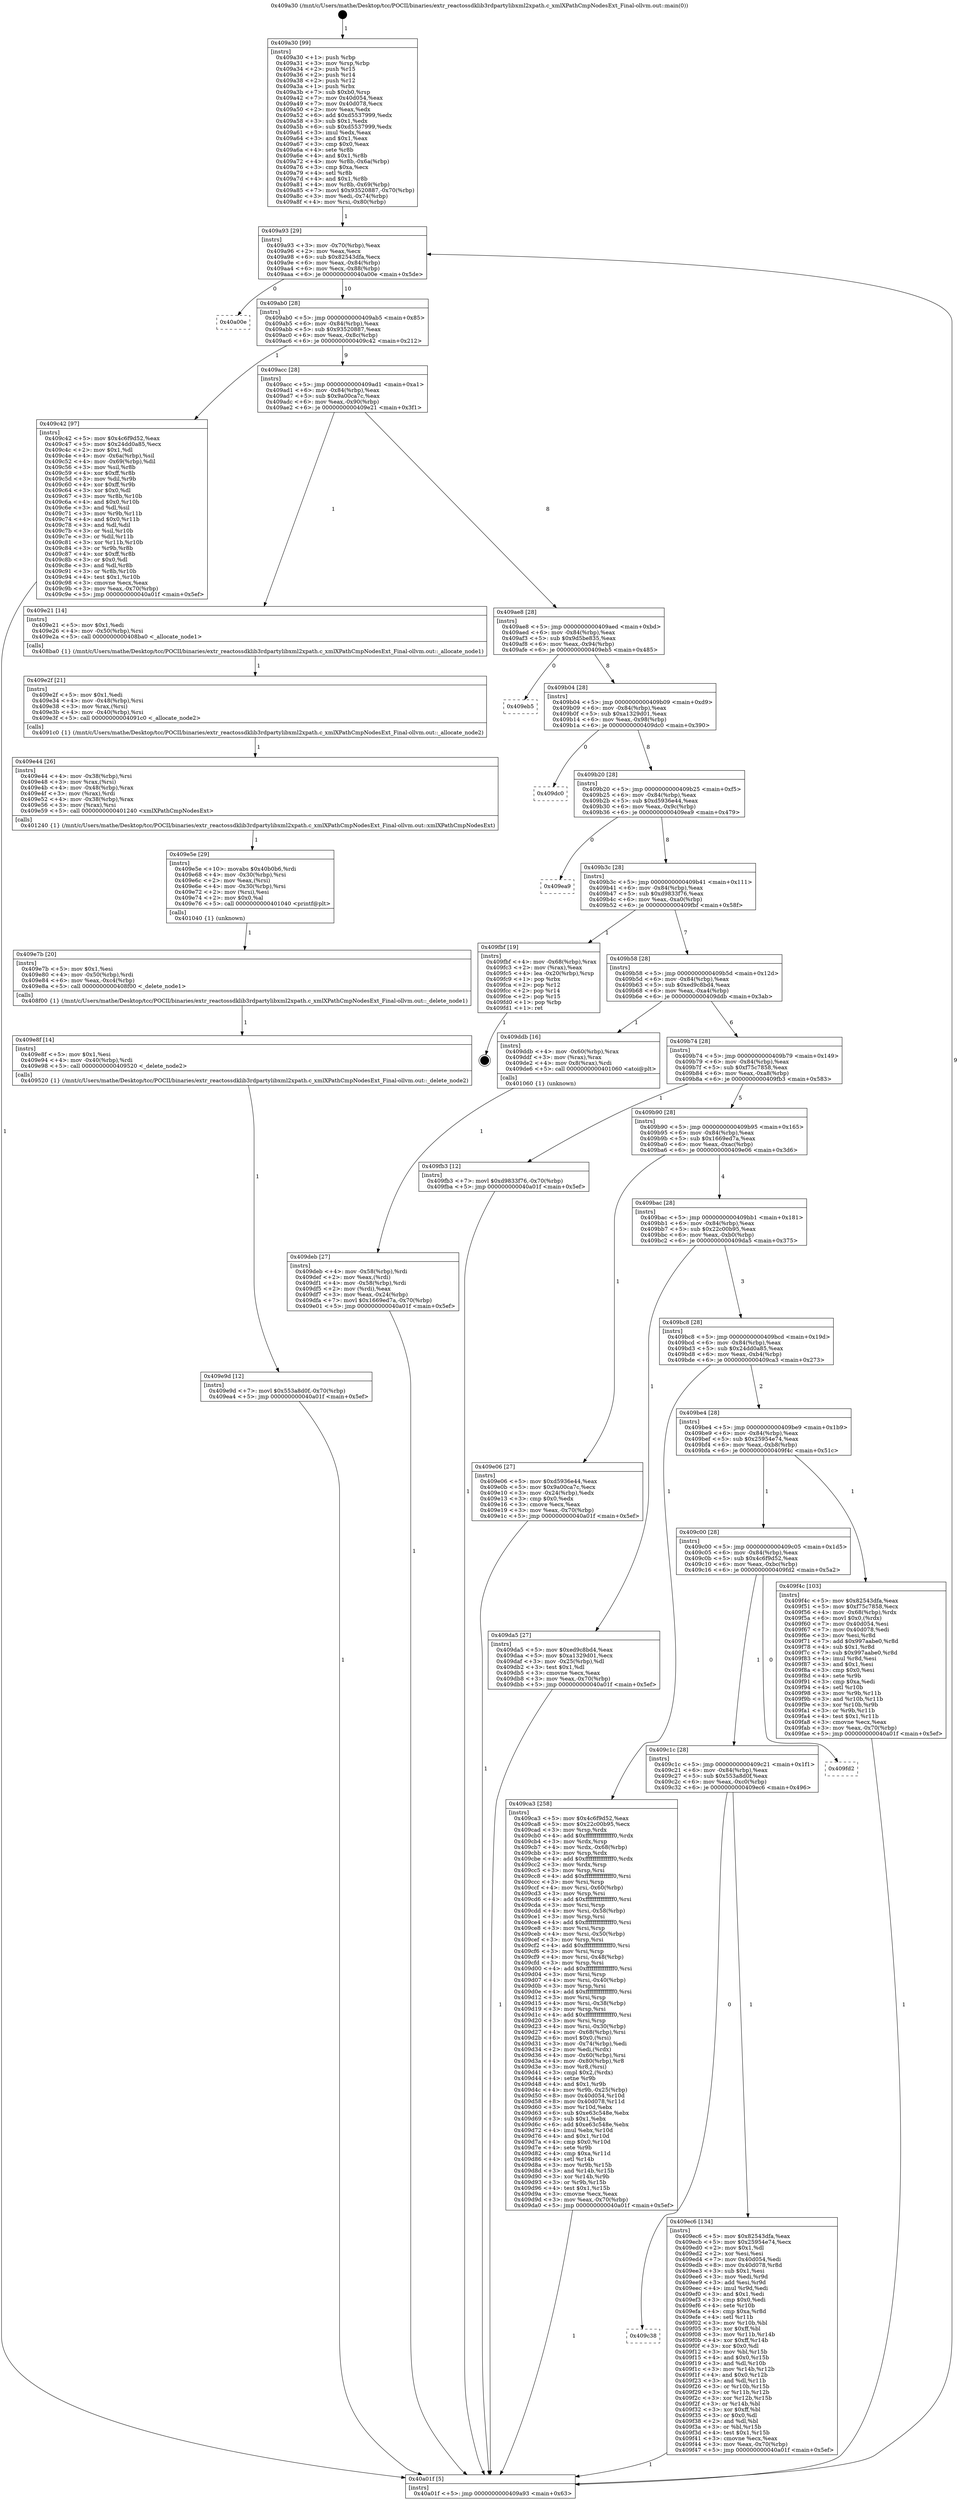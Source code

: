 digraph "0x409a30" {
  label = "0x409a30 (/mnt/c/Users/mathe/Desktop/tcc/POCII/binaries/extr_reactossdklib3rdpartylibxml2xpath.c_xmlXPathCmpNodesExt_Final-ollvm.out::main(0))"
  labelloc = "t"
  node[shape=record]

  Entry [label="",width=0.3,height=0.3,shape=circle,fillcolor=black,style=filled]
  "0x409a93" [label="{
     0x409a93 [29]\l
     | [instrs]\l
     &nbsp;&nbsp;0x409a93 \<+3\>: mov -0x70(%rbp),%eax\l
     &nbsp;&nbsp;0x409a96 \<+2\>: mov %eax,%ecx\l
     &nbsp;&nbsp;0x409a98 \<+6\>: sub $0x82543dfa,%ecx\l
     &nbsp;&nbsp;0x409a9e \<+6\>: mov %eax,-0x84(%rbp)\l
     &nbsp;&nbsp;0x409aa4 \<+6\>: mov %ecx,-0x88(%rbp)\l
     &nbsp;&nbsp;0x409aaa \<+6\>: je 000000000040a00e \<main+0x5de\>\l
  }"]
  "0x40a00e" [label="{
     0x40a00e\l
  }", style=dashed]
  "0x409ab0" [label="{
     0x409ab0 [28]\l
     | [instrs]\l
     &nbsp;&nbsp;0x409ab0 \<+5\>: jmp 0000000000409ab5 \<main+0x85\>\l
     &nbsp;&nbsp;0x409ab5 \<+6\>: mov -0x84(%rbp),%eax\l
     &nbsp;&nbsp;0x409abb \<+5\>: sub $0x93520887,%eax\l
     &nbsp;&nbsp;0x409ac0 \<+6\>: mov %eax,-0x8c(%rbp)\l
     &nbsp;&nbsp;0x409ac6 \<+6\>: je 0000000000409c42 \<main+0x212\>\l
  }"]
  Exit [label="",width=0.3,height=0.3,shape=circle,fillcolor=black,style=filled,peripheries=2]
  "0x409c42" [label="{
     0x409c42 [97]\l
     | [instrs]\l
     &nbsp;&nbsp;0x409c42 \<+5\>: mov $0x4c6f9d52,%eax\l
     &nbsp;&nbsp;0x409c47 \<+5\>: mov $0x24dd0a85,%ecx\l
     &nbsp;&nbsp;0x409c4c \<+2\>: mov $0x1,%dl\l
     &nbsp;&nbsp;0x409c4e \<+4\>: mov -0x6a(%rbp),%sil\l
     &nbsp;&nbsp;0x409c52 \<+4\>: mov -0x69(%rbp),%dil\l
     &nbsp;&nbsp;0x409c56 \<+3\>: mov %sil,%r8b\l
     &nbsp;&nbsp;0x409c59 \<+4\>: xor $0xff,%r8b\l
     &nbsp;&nbsp;0x409c5d \<+3\>: mov %dil,%r9b\l
     &nbsp;&nbsp;0x409c60 \<+4\>: xor $0xff,%r9b\l
     &nbsp;&nbsp;0x409c64 \<+3\>: xor $0x0,%dl\l
     &nbsp;&nbsp;0x409c67 \<+3\>: mov %r8b,%r10b\l
     &nbsp;&nbsp;0x409c6a \<+4\>: and $0x0,%r10b\l
     &nbsp;&nbsp;0x409c6e \<+3\>: and %dl,%sil\l
     &nbsp;&nbsp;0x409c71 \<+3\>: mov %r9b,%r11b\l
     &nbsp;&nbsp;0x409c74 \<+4\>: and $0x0,%r11b\l
     &nbsp;&nbsp;0x409c78 \<+3\>: and %dl,%dil\l
     &nbsp;&nbsp;0x409c7b \<+3\>: or %sil,%r10b\l
     &nbsp;&nbsp;0x409c7e \<+3\>: or %dil,%r11b\l
     &nbsp;&nbsp;0x409c81 \<+3\>: xor %r11b,%r10b\l
     &nbsp;&nbsp;0x409c84 \<+3\>: or %r9b,%r8b\l
     &nbsp;&nbsp;0x409c87 \<+4\>: xor $0xff,%r8b\l
     &nbsp;&nbsp;0x409c8b \<+3\>: or $0x0,%dl\l
     &nbsp;&nbsp;0x409c8e \<+3\>: and %dl,%r8b\l
     &nbsp;&nbsp;0x409c91 \<+3\>: or %r8b,%r10b\l
     &nbsp;&nbsp;0x409c94 \<+4\>: test $0x1,%r10b\l
     &nbsp;&nbsp;0x409c98 \<+3\>: cmovne %ecx,%eax\l
     &nbsp;&nbsp;0x409c9b \<+3\>: mov %eax,-0x70(%rbp)\l
     &nbsp;&nbsp;0x409c9e \<+5\>: jmp 000000000040a01f \<main+0x5ef\>\l
  }"]
  "0x409acc" [label="{
     0x409acc [28]\l
     | [instrs]\l
     &nbsp;&nbsp;0x409acc \<+5\>: jmp 0000000000409ad1 \<main+0xa1\>\l
     &nbsp;&nbsp;0x409ad1 \<+6\>: mov -0x84(%rbp),%eax\l
     &nbsp;&nbsp;0x409ad7 \<+5\>: sub $0x9a00ca7c,%eax\l
     &nbsp;&nbsp;0x409adc \<+6\>: mov %eax,-0x90(%rbp)\l
     &nbsp;&nbsp;0x409ae2 \<+6\>: je 0000000000409e21 \<main+0x3f1\>\l
  }"]
  "0x40a01f" [label="{
     0x40a01f [5]\l
     | [instrs]\l
     &nbsp;&nbsp;0x40a01f \<+5\>: jmp 0000000000409a93 \<main+0x63\>\l
  }"]
  "0x409a30" [label="{
     0x409a30 [99]\l
     | [instrs]\l
     &nbsp;&nbsp;0x409a30 \<+1\>: push %rbp\l
     &nbsp;&nbsp;0x409a31 \<+3\>: mov %rsp,%rbp\l
     &nbsp;&nbsp;0x409a34 \<+2\>: push %r15\l
     &nbsp;&nbsp;0x409a36 \<+2\>: push %r14\l
     &nbsp;&nbsp;0x409a38 \<+2\>: push %r12\l
     &nbsp;&nbsp;0x409a3a \<+1\>: push %rbx\l
     &nbsp;&nbsp;0x409a3b \<+7\>: sub $0xb0,%rsp\l
     &nbsp;&nbsp;0x409a42 \<+7\>: mov 0x40d054,%eax\l
     &nbsp;&nbsp;0x409a49 \<+7\>: mov 0x40d078,%ecx\l
     &nbsp;&nbsp;0x409a50 \<+2\>: mov %eax,%edx\l
     &nbsp;&nbsp;0x409a52 \<+6\>: add $0xd5537999,%edx\l
     &nbsp;&nbsp;0x409a58 \<+3\>: sub $0x1,%edx\l
     &nbsp;&nbsp;0x409a5b \<+6\>: sub $0xd5537999,%edx\l
     &nbsp;&nbsp;0x409a61 \<+3\>: imul %edx,%eax\l
     &nbsp;&nbsp;0x409a64 \<+3\>: and $0x1,%eax\l
     &nbsp;&nbsp;0x409a67 \<+3\>: cmp $0x0,%eax\l
     &nbsp;&nbsp;0x409a6a \<+4\>: sete %r8b\l
     &nbsp;&nbsp;0x409a6e \<+4\>: and $0x1,%r8b\l
     &nbsp;&nbsp;0x409a72 \<+4\>: mov %r8b,-0x6a(%rbp)\l
     &nbsp;&nbsp;0x409a76 \<+3\>: cmp $0xa,%ecx\l
     &nbsp;&nbsp;0x409a79 \<+4\>: setl %r8b\l
     &nbsp;&nbsp;0x409a7d \<+4\>: and $0x1,%r8b\l
     &nbsp;&nbsp;0x409a81 \<+4\>: mov %r8b,-0x69(%rbp)\l
     &nbsp;&nbsp;0x409a85 \<+7\>: movl $0x93520887,-0x70(%rbp)\l
     &nbsp;&nbsp;0x409a8c \<+3\>: mov %edi,-0x74(%rbp)\l
     &nbsp;&nbsp;0x409a8f \<+4\>: mov %rsi,-0x80(%rbp)\l
  }"]
  "0x409c38" [label="{
     0x409c38\l
  }", style=dashed]
  "0x409e21" [label="{
     0x409e21 [14]\l
     | [instrs]\l
     &nbsp;&nbsp;0x409e21 \<+5\>: mov $0x1,%edi\l
     &nbsp;&nbsp;0x409e26 \<+4\>: mov -0x50(%rbp),%rsi\l
     &nbsp;&nbsp;0x409e2a \<+5\>: call 0000000000408ba0 \<_allocate_node1\>\l
     | [calls]\l
     &nbsp;&nbsp;0x408ba0 \{1\} (/mnt/c/Users/mathe/Desktop/tcc/POCII/binaries/extr_reactossdklib3rdpartylibxml2xpath.c_xmlXPathCmpNodesExt_Final-ollvm.out::_allocate_node1)\l
  }"]
  "0x409ae8" [label="{
     0x409ae8 [28]\l
     | [instrs]\l
     &nbsp;&nbsp;0x409ae8 \<+5\>: jmp 0000000000409aed \<main+0xbd\>\l
     &nbsp;&nbsp;0x409aed \<+6\>: mov -0x84(%rbp),%eax\l
     &nbsp;&nbsp;0x409af3 \<+5\>: sub $0x9d5be835,%eax\l
     &nbsp;&nbsp;0x409af8 \<+6\>: mov %eax,-0x94(%rbp)\l
     &nbsp;&nbsp;0x409afe \<+6\>: je 0000000000409eb5 \<main+0x485\>\l
  }"]
  "0x409ec6" [label="{
     0x409ec6 [134]\l
     | [instrs]\l
     &nbsp;&nbsp;0x409ec6 \<+5\>: mov $0x82543dfa,%eax\l
     &nbsp;&nbsp;0x409ecb \<+5\>: mov $0x25954e74,%ecx\l
     &nbsp;&nbsp;0x409ed0 \<+2\>: mov $0x1,%dl\l
     &nbsp;&nbsp;0x409ed2 \<+2\>: xor %esi,%esi\l
     &nbsp;&nbsp;0x409ed4 \<+7\>: mov 0x40d054,%edi\l
     &nbsp;&nbsp;0x409edb \<+8\>: mov 0x40d078,%r8d\l
     &nbsp;&nbsp;0x409ee3 \<+3\>: sub $0x1,%esi\l
     &nbsp;&nbsp;0x409ee6 \<+3\>: mov %edi,%r9d\l
     &nbsp;&nbsp;0x409ee9 \<+3\>: add %esi,%r9d\l
     &nbsp;&nbsp;0x409eec \<+4\>: imul %r9d,%edi\l
     &nbsp;&nbsp;0x409ef0 \<+3\>: and $0x1,%edi\l
     &nbsp;&nbsp;0x409ef3 \<+3\>: cmp $0x0,%edi\l
     &nbsp;&nbsp;0x409ef6 \<+4\>: sete %r10b\l
     &nbsp;&nbsp;0x409efa \<+4\>: cmp $0xa,%r8d\l
     &nbsp;&nbsp;0x409efe \<+4\>: setl %r11b\l
     &nbsp;&nbsp;0x409f02 \<+3\>: mov %r10b,%bl\l
     &nbsp;&nbsp;0x409f05 \<+3\>: xor $0xff,%bl\l
     &nbsp;&nbsp;0x409f08 \<+3\>: mov %r11b,%r14b\l
     &nbsp;&nbsp;0x409f0b \<+4\>: xor $0xff,%r14b\l
     &nbsp;&nbsp;0x409f0f \<+3\>: xor $0x0,%dl\l
     &nbsp;&nbsp;0x409f12 \<+3\>: mov %bl,%r15b\l
     &nbsp;&nbsp;0x409f15 \<+4\>: and $0x0,%r15b\l
     &nbsp;&nbsp;0x409f19 \<+3\>: and %dl,%r10b\l
     &nbsp;&nbsp;0x409f1c \<+3\>: mov %r14b,%r12b\l
     &nbsp;&nbsp;0x409f1f \<+4\>: and $0x0,%r12b\l
     &nbsp;&nbsp;0x409f23 \<+3\>: and %dl,%r11b\l
     &nbsp;&nbsp;0x409f26 \<+3\>: or %r10b,%r15b\l
     &nbsp;&nbsp;0x409f29 \<+3\>: or %r11b,%r12b\l
     &nbsp;&nbsp;0x409f2c \<+3\>: xor %r12b,%r15b\l
     &nbsp;&nbsp;0x409f2f \<+3\>: or %r14b,%bl\l
     &nbsp;&nbsp;0x409f32 \<+3\>: xor $0xff,%bl\l
     &nbsp;&nbsp;0x409f35 \<+3\>: or $0x0,%dl\l
     &nbsp;&nbsp;0x409f38 \<+2\>: and %dl,%bl\l
     &nbsp;&nbsp;0x409f3a \<+3\>: or %bl,%r15b\l
     &nbsp;&nbsp;0x409f3d \<+4\>: test $0x1,%r15b\l
     &nbsp;&nbsp;0x409f41 \<+3\>: cmovne %ecx,%eax\l
     &nbsp;&nbsp;0x409f44 \<+3\>: mov %eax,-0x70(%rbp)\l
     &nbsp;&nbsp;0x409f47 \<+5\>: jmp 000000000040a01f \<main+0x5ef\>\l
  }"]
  "0x409eb5" [label="{
     0x409eb5\l
  }", style=dashed]
  "0x409b04" [label="{
     0x409b04 [28]\l
     | [instrs]\l
     &nbsp;&nbsp;0x409b04 \<+5\>: jmp 0000000000409b09 \<main+0xd9\>\l
     &nbsp;&nbsp;0x409b09 \<+6\>: mov -0x84(%rbp),%eax\l
     &nbsp;&nbsp;0x409b0f \<+5\>: sub $0xa1329d01,%eax\l
     &nbsp;&nbsp;0x409b14 \<+6\>: mov %eax,-0x98(%rbp)\l
     &nbsp;&nbsp;0x409b1a \<+6\>: je 0000000000409dc0 \<main+0x390\>\l
  }"]
  "0x409c1c" [label="{
     0x409c1c [28]\l
     | [instrs]\l
     &nbsp;&nbsp;0x409c1c \<+5\>: jmp 0000000000409c21 \<main+0x1f1\>\l
     &nbsp;&nbsp;0x409c21 \<+6\>: mov -0x84(%rbp),%eax\l
     &nbsp;&nbsp;0x409c27 \<+5\>: sub $0x553a8d0f,%eax\l
     &nbsp;&nbsp;0x409c2c \<+6\>: mov %eax,-0xc0(%rbp)\l
     &nbsp;&nbsp;0x409c32 \<+6\>: je 0000000000409ec6 \<main+0x496\>\l
  }"]
  "0x409dc0" [label="{
     0x409dc0\l
  }", style=dashed]
  "0x409b20" [label="{
     0x409b20 [28]\l
     | [instrs]\l
     &nbsp;&nbsp;0x409b20 \<+5\>: jmp 0000000000409b25 \<main+0xf5\>\l
     &nbsp;&nbsp;0x409b25 \<+6\>: mov -0x84(%rbp),%eax\l
     &nbsp;&nbsp;0x409b2b \<+5\>: sub $0xd5936e44,%eax\l
     &nbsp;&nbsp;0x409b30 \<+6\>: mov %eax,-0x9c(%rbp)\l
     &nbsp;&nbsp;0x409b36 \<+6\>: je 0000000000409ea9 \<main+0x479\>\l
  }"]
  "0x409fd2" [label="{
     0x409fd2\l
  }", style=dashed]
  "0x409ea9" [label="{
     0x409ea9\l
  }", style=dashed]
  "0x409b3c" [label="{
     0x409b3c [28]\l
     | [instrs]\l
     &nbsp;&nbsp;0x409b3c \<+5\>: jmp 0000000000409b41 \<main+0x111\>\l
     &nbsp;&nbsp;0x409b41 \<+6\>: mov -0x84(%rbp),%eax\l
     &nbsp;&nbsp;0x409b47 \<+5\>: sub $0xd9833f76,%eax\l
     &nbsp;&nbsp;0x409b4c \<+6\>: mov %eax,-0xa0(%rbp)\l
     &nbsp;&nbsp;0x409b52 \<+6\>: je 0000000000409fbf \<main+0x58f\>\l
  }"]
  "0x409c00" [label="{
     0x409c00 [28]\l
     | [instrs]\l
     &nbsp;&nbsp;0x409c00 \<+5\>: jmp 0000000000409c05 \<main+0x1d5\>\l
     &nbsp;&nbsp;0x409c05 \<+6\>: mov -0x84(%rbp),%eax\l
     &nbsp;&nbsp;0x409c0b \<+5\>: sub $0x4c6f9d52,%eax\l
     &nbsp;&nbsp;0x409c10 \<+6\>: mov %eax,-0xbc(%rbp)\l
     &nbsp;&nbsp;0x409c16 \<+6\>: je 0000000000409fd2 \<main+0x5a2\>\l
  }"]
  "0x409fbf" [label="{
     0x409fbf [19]\l
     | [instrs]\l
     &nbsp;&nbsp;0x409fbf \<+4\>: mov -0x68(%rbp),%rax\l
     &nbsp;&nbsp;0x409fc3 \<+2\>: mov (%rax),%eax\l
     &nbsp;&nbsp;0x409fc5 \<+4\>: lea -0x20(%rbp),%rsp\l
     &nbsp;&nbsp;0x409fc9 \<+1\>: pop %rbx\l
     &nbsp;&nbsp;0x409fca \<+2\>: pop %r12\l
     &nbsp;&nbsp;0x409fcc \<+2\>: pop %r14\l
     &nbsp;&nbsp;0x409fce \<+2\>: pop %r15\l
     &nbsp;&nbsp;0x409fd0 \<+1\>: pop %rbp\l
     &nbsp;&nbsp;0x409fd1 \<+1\>: ret\l
  }"]
  "0x409b58" [label="{
     0x409b58 [28]\l
     | [instrs]\l
     &nbsp;&nbsp;0x409b58 \<+5\>: jmp 0000000000409b5d \<main+0x12d\>\l
     &nbsp;&nbsp;0x409b5d \<+6\>: mov -0x84(%rbp),%eax\l
     &nbsp;&nbsp;0x409b63 \<+5\>: sub $0xed9c8bd4,%eax\l
     &nbsp;&nbsp;0x409b68 \<+6\>: mov %eax,-0xa4(%rbp)\l
     &nbsp;&nbsp;0x409b6e \<+6\>: je 0000000000409ddb \<main+0x3ab\>\l
  }"]
  "0x409f4c" [label="{
     0x409f4c [103]\l
     | [instrs]\l
     &nbsp;&nbsp;0x409f4c \<+5\>: mov $0x82543dfa,%eax\l
     &nbsp;&nbsp;0x409f51 \<+5\>: mov $0xf75c7858,%ecx\l
     &nbsp;&nbsp;0x409f56 \<+4\>: mov -0x68(%rbp),%rdx\l
     &nbsp;&nbsp;0x409f5a \<+6\>: movl $0x0,(%rdx)\l
     &nbsp;&nbsp;0x409f60 \<+7\>: mov 0x40d054,%esi\l
     &nbsp;&nbsp;0x409f67 \<+7\>: mov 0x40d078,%edi\l
     &nbsp;&nbsp;0x409f6e \<+3\>: mov %esi,%r8d\l
     &nbsp;&nbsp;0x409f71 \<+7\>: add $0x997aabe0,%r8d\l
     &nbsp;&nbsp;0x409f78 \<+4\>: sub $0x1,%r8d\l
     &nbsp;&nbsp;0x409f7c \<+7\>: sub $0x997aabe0,%r8d\l
     &nbsp;&nbsp;0x409f83 \<+4\>: imul %r8d,%esi\l
     &nbsp;&nbsp;0x409f87 \<+3\>: and $0x1,%esi\l
     &nbsp;&nbsp;0x409f8a \<+3\>: cmp $0x0,%esi\l
     &nbsp;&nbsp;0x409f8d \<+4\>: sete %r9b\l
     &nbsp;&nbsp;0x409f91 \<+3\>: cmp $0xa,%edi\l
     &nbsp;&nbsp;0x409f94 \<+4\>: setl %r10b\l
     &nbsp;&nbsp;0x409f98 \<+3\>: mov %r9b,%r11b\l
     &nbsp;&nbsp;0x409f9b \<+3\>: and %r10b,%r11b\l
     &nbsp;&nbsp;0x409f9e \<+3\>: xor %r10b,%r9b\l
     &nbsp;&nbsp;0x409fa1 \<+3\>: or %r9b,%r11b\l
     &nbsp;&nbsp;0x409fa4 \<+4\>: test $0x1,%r11b\l
     &nbsp;&nbsp;0x409fa8 \<+3\>: cmovne %ecx,%eax\l
     &nbsp;&nbsp;0x409fab \<+3\>: mov %eax,-0x70(%rbp)\l
     &nbsp;&nbsp;0x409fae \<+5\>: jmp 000000000040a01f \<main+0x5ef\>\l
  }"]
  "0x409ddb" [label="{
     0x409ddb [16]\l
     | [instrs]\l
     &nbsp;&nbsp;0x409ddb \<+4\>: mov -0x60(%rbp),%rax\l
     &nbsp;&nbsp;0x409ddf \<+3\>: mov (%rax),%rax\l
     &nbsp;&nbsp;0x409de2 \<+4\>: mov 0x8(%rax),%rdi\l
     &nbsp;&nbsp;0x409de6 \<+5\>: call 0000000000401060 \<atoi@plt\>\l
     | [calls]\l
     &nbsp;&nbsp;0x401060 \{1\} (unknown)\l
  }"]
  "0x409b74" [label="{
     0x409b74 [28]\l
     | [instrs]\l
     &nbsp;&nbsp;0x409b74 \<+5\>: jmp 0000000000409b79 \<main+0x149\>\l
     &nbsp;&nbsp;0x409b79 \<+6\>: mov -0x84(%rbp),%eax\l
     &nbsp;&nbsp;0x409b7f \<+5\>: sub $0xf75c7858,%eax\l
     &nbsp;&nbsp;0x409b84 \<+6\>: mov %eax,-0xa8(%rbp)\l
     &nbsp;&nbsp;0x409b8a \<+6\>: je 0000000000409fb3 \<main+0x583\>\l
  }"]
  "0x409e9d" [label="{
     0x409e9d [12]\l
     | [instrs]\l
     &nbsp;&nbsp;0x409e9d \<+7\>: movl $0x553a8d0f,-0x70(%rbp)\l
     &nbsp;&nbsp;0x409ea4 \<+5\>: jmp 000000000040a01f \<main+0x5ef\>\l
  }"]
  "0x409fb3" [label="{
     0x409fb3 [12]\l
     | [instrs]\l
     &nbsp;&nbsp;0x409fb3 \<+7\>: movl $0xd9833f76,-0x70(%rbp)\l
     &nbsp;&nbsp;0x409fba \<+5\>: jmp 000000000040a01f \<main+0x5ef\>\l
  }"]
  "0x409b90" [label="{
     0x409b90 [28]\l
     | [instrs]\l
     &nbsp;&nbsp;0x409b90 \<+5\>: jmp 0000000000409b95 \<main+0x165\>\l
     &nbsp;&nbsp;0x409b95 \<+6\>: mov -0x84(%rbp),%eax\l
     &nbsp;&nbsp;0x409b9b \<+5\>: sub $0x1669ed7a,%eax\l
     &nbsp;&nbsp;0x409ba0 \<+6\>: mov %eax,-0xac(%rbp)\l
     &nbsp;&nbsp;0x409ba6 \<+6\>: je 0000000000409e06 \<main+0x3d6\>\l
  }"]
  "0x409e8f" [label="{
     0x409e8f [14]\l
     | [instrs]\l
     &nbsp;&nbsp;0x409e8f \<+5\>: mov $0x1,%esi\l
     &nbsp;&nbsp;0x409e94 \<+4\>: mov -0x40(%rbp),%rdi\l
     &nbsp;&nbsp;0x409e98 \<+5\>: call 0000000000409520 \<_delete_node2\>\l
     | [calls]\l
     &nbsp;&nbsp;0x409520 \{1\} (/mnt/c/Users/mathe/Desktop/tcc/POCII/binaries/extr_reactossdklib3rdpartylibxml2xpath.c_xmlXPathCmpNodesExt_Final-ollvm.out::_delete_node2)\l
  }"]
  "0x409e06" [label="{
     0x409e06 [27]\l
     | [instrs]\l
     &nbsp;&nbsp;0x409e06 \<+5\>: mov $0xd5936e44,%eax\l
     &nbsp;&nbsp;0x409e0b \<+5\>: mov $0x9a00ca7c,%ecx\l
     &nbsp;&nbsp;0x409e10 \<+3\>: mov -0x24(%rbp),%edx\l
     &nbsp;&nbsp;0x409e13 \<+3\>: cmp $0x0,%edx\l
     &nbsp;&nbsp;0x409e16 \<+3\>: cmove %ecx,%eax\l
     &nbsp;&nbsp;0x409e19 \<+3\>: mov %eax,-0x70(%rbp)\l
     &nbsp;&nbsp;0x409e1c \<+5\>: jmp 000000000040a01f \<main+0x5ef\>\l
  }"]
  "0x409bac" [label="{
     0x409bac [28]\l
     | [instrs]\l
     &nbsp;&nbsp;0x409bac \<+5\>: jmp 0000000000409bb1 \<main+0x181\>\l
     &nbsp;&nbsp;0x409bb1 \<+6\>: mov -0x84(%rbp),%eax\l
     &nbsp;&nbsp;0x409bb7 \<+5\>: sub $0x22c00b95,%eax\l
     &nbsp;&nbsp;0x409bbc \<+6\>: mov %eax,-0xb0(%rbp)\l
     &nbsp;&nbsp;0x409bc2 \<+6\>: je 0000000000409da5 \<main+0x375\>\l
  }"]
  "0x409e7b" [label="{
     0x409e7b [20]\l
     | [instrs]\l
     &nbsp;&nbsp;0x409e7b \<+5\>: mov $0x1,%esi\l
     &nbsp;&nbsp;0x409e80 \<+4\>: mov -0x50(%rbp),%rdi\l
     &nbsp;&nbsp;0x409e84 \<+6\>: mov %eax,-0xc4(%rbp)\l
     &nbsp;&nbsp;0x409e8a \<+5\>: call 0000000000408f00 \<_delete_node1\>\l
     | [calls]\l
     &nbsp;&nbsp;0x408f00 \{1\} (/mnt/c/Users/mathe/Desktop/tcc/POCII/binaries/extr_reactossdklib3rdpartylibxml2xpath.c_xmlXPathCmpNodesExt_Final-ollvm.out::_delete_node1)\l
  }"]
  "0x409da5" [label="{
     0x409da5 [27]\l
     | [instrs]\l
     &nbsp;&nbsp;0x409da5 \<+5\>: mov $0xed9c8bd4,%eax\l
     &nbsp;&nbsp;0x409daa \<+5\>: mov $0xa1329d01,%ecx\l
     &nbsp;&nbsp;0x409daf \<+3\>: mov -0x25(%rbp),%dl\l
     &nbsp;&nbsp;0x409db2 \<+3\>: test $0x1,%dl\l
     &nbsp;&nbsp;0x409db5 \<+3\>: cmovne %ecx,%eax\l
     &nbsp;&nbsp;0x409db8 \<+3\>: mov %eax,-0x70(%rbp)\l
     &nbsp;&nbsp;0x409dbb \<+5\>: jmp 000000000040a01f \<main+0x5ef\>\l
  }"]
  "0x409bc8" [label="{
     0x409bc8 [28]\l
     | [instrs]\l
     &nbsp;&nbsp;0x409bc8 \<+5\>: jmp 0000000000409bcd \<main+0x19d\>\l
     &nbsp;&nbsp;0x409bcd \<+6\>: mov -0x84(%rbp),%eax\l
     &nbsp;&nbsp;0x409bd3 \<+5\>: sub $0x24dd0a85,%eax\l
     &nbsp;&nbsp;0x409bd8 \<+6\>: mov %eax,-0xb4(%rbp)\l
     &nbsp;&nbsp;0x409bde \<+6\>: je 0000000000409ca3 \<main+0x273\>\l
  }"]
  "0x409e5e" [label="{
     0x409e5e [29]\l
     | [instrs]\l
     &nbsp;&nbsp;0x409e5e \<+10\>: movabs $0x40b0b6,%rdi\l
     &nbsp;&nbsp;0x409e68 \<+4\>: mov -0x30(%rbp),%rsi\l
     &nbsp;&nbsp;0x409e6c \<+2\>: mov %eax,(%rsi)\l
     &nbsp;&nbsp;0x409e6e \<+4\>: mov -0x30(%rbp),%rsi\l
     &nbsp;&nbsp;0x409e72 \<+2\>: mov (%rsi),%esi\l
     &nbsp;&nbsp;0x409e74 \<+2\>: mov $0x0,%al\l
     &nbsp;&nbsp;0x409e76 \<+5\>: call 0000000000401040 \<printf@plt\>\l
     | [calls]\l
     &nbsp;&nbsp;0x401040 \{1\} (unknown)\l
  }"]
  "0x409ca3" [label="{
     0x409ca3 [258]\l
     | [instrs]\l
     &nbsp;&nbsp;0x409ca3 \<+5\>: mov $0x4c6f9d52,%eax\l
     &nbsp;&nbsp;0x409ca8 \<+5\>: mov $0x22c00b95,%ecx\l
     &nbsp;&nbsp;0x409cad \<+3\>: mov %rsp,%rdx\l
     &nbsp;&nbsp;0x409cb0 \<+4\>: add $0xfffffffffffffff0,%rdx\l
     &nbsp;&nbsp;0x409cb4 \<+3\>: mov %rdx,%rsp\l
     &nbsp;&nbsp;0x409cb7 \<+4\>: mov %rdx,-0x68(%rbp)\l
     &nbsp;&nbsp;0x409cbb \<+3\>: mov %rsp,%rdx\l
     &nbsp;&nbsp;0x409cbe \<+4\>: add $0xfffffffffffffff0,%rdx\l
     &nbsp;&nbsp;0x409cc2 \<+3\>: mov %rdx,%rsp\l
     &nbsp;&nbsp;0x409cc5 \<+3\>: mov %rsp,%rsi\l
     &nbsp;&nbsp;0x409cc8 \<+4\>: add $0xfffffffffffffff0,%rsi\l
     &nbsp;&nbsp;0x409ccc \<+3\>: mov %rsi,%rsp\l
     &nbsp;&nbsp;0x409ccf \<+4\>: mov %rsi,-0x60(%rbp)\l
     &nbsp;&nbsp;0x409cd3 \<+3\>: mov %rsp,%rsi\l
     &nbsp;&nbsp;0x409cd6 \<+4\>: add $0xfffffffffffffff0,%rsi\l
     &nbsp;&nbsp;0x409cda \<+3\>: mov %rsi,%rsp\l
     &nbsp;&nbsp;0x409cdd \<+4\>: mov %rsi,-0x58(%rbp)\l
     &nbsp;&nbsp;0x409ce1 \<+3\>: mov %rsp,%rsi\l
     &nbsp;&nbsp;0x409ce4 \<+4\>: add $0xfffffffffffffff0,%rsi\l
     &nbsp;&nbsp;0x409ce8 \<+3\>: mov %rsi,%rsp\l
     &nbsp;&nbsp;0x409ceb \<+4\>: mov %rsi,-0x50(%rbp)\l
     &nbsp;&nbsp;0x409cef \<+3\>: mov %rsp,%rsi\l
     &nbsp;&nbsp;0x409cf2 \<+4\>: add $0xfffffffffffffff0,%rsi\l
     &nbsp;&nbsp;0x409cf6 \<+3\>: mov %rsi,%rsp\l
     &nbsp;&nbsp;0x409cf9 \<+4\>: mov %rsi,-0x48(%rbp)\l
     &nbsp;&nbsp;0x409cfd \<+3\>: mov %rsp,%rsi\l
     &nbsp;&nbsp;0x409d00 \<+4\>: add $0xfffffffffffffff0,%rsi\l
     &nbsp;&nbsp;0x409d04 \<+3\>: mov %rsi,%rsp\l
     &nbsp;&nbsp;0x409d07 \<+4\>: mov %rsi,-0x40(%rbp)\l
     &nbsp;&nbsp;0x409d0b \<+3\>: mov %rsp,%rsi\l
     &nbsp;&nbsp;0x409d0e \<+4\>: add $0xfffffffffffffff0,%rsi\l
     &nbsp;&nbsp;0x409d12 \<+3\>: mov %rsi,%rsp\l
     &nbsp;&nbsp;0x409d15 \<+4\>: mov %rsi,-0x38(%rbp)\l
     &nbsp;&nbsp;0x409d19 \<+3\>: mov %rsp,%rsi\l
     &nbsp;&nbsp;0x409d1c \<+4\>: add $0xfffffffffffffff0,%rsi\l
     &nbsp;&nbsp;0x409d20 \<+3\>: mov %rsi,%rsp\l
     &nbsp;&nbsp;0x409d23 \<+4\>: mov %rsi,-0x30(%rbp)\l
     &nbsp;&nbsp;0x409d27 \<+4\>: mov -0x68(%rbp),%rsi\l
     &nbsp;&nbsp;0x409d2b \<+6\>: movl $0x0,(%rsi)\l
     &nbsp;&nbsp;0x409d31 \<+3\>: mov -0x74(%rbp),%edi\l
     &nbsp;&nbsp;0x409d34 \<+2\>: mov %edi,(%rdx)\l
     &nbsp;&nbsp;0x409d36 \<+4\>: mov -0x60(%rbp),%rsi\l
     &nbsp;&nbsp;0x409d3a \<+4\>: mov -0x80(%rbp),%r8\l
     &nbsp;&nbsp;0x409d3e \<+3\>: mov %r8,(%rsi)\l
     &nbsp;&nbsp;0x409d41 \<+3\>: cmpl $0x2,(%rdx)\l
     &nbsp;&nbsp;0x409d44 \<+4\>: setne %r9b\l
     &nbsp;&nbsp;0x409d48 \<+4\>: and $0x1,%r9b\l
     &nbsp;&nbsp;0x409d4c \<+4\>: mov %r9b,-0x25(%rbp)\l
     &nbsp;&nbsp;0x409d50 \<+8\>: mov 0x40d054,%r10d\l
     &nbsp;&nbsp;0x409d58 \<+8\>: mov 0x40d078,%r11d\l
     &nbsp;&nbsp;0x409d60 \<+3\>: mov %r10d,%ebx\l
     &nbsp;&nbsp;0x409d63 \<+6\>: sub $0xe63c548e,%ebx\l
     &nbsp;&nbsp;0x409d69 \<+3\>: sub $0x1,%ebx\l
     &nbsp;&nbsp;0x409d6c \<+6\>: add $0xe63c548e,%ebx\l
     &nbsp;&nbsp;0x409d72 \<+4\>: imul %ebx,%r10d\l
     &nbsp;&nbsp;0x409d76 \<+4\>: and $0x1,%r10d\l
     &nbsp;&nbsp;0x409d7a \<+4\>: cmp $0x0,%r10d\l
     &nbsp;&nbsp;0x409d7e \<+4\>: sete %r9b\l
     &nbsp;&nbsp;0x409d82 \<+4\>: cmp $0xa,%r11d\l
     &nbsp;&nbsp;0x409d86 \<+4\>: setl %r14b\l
     &nbsp;&nbsp;0x409d8a \<+3\>: mov %r9b,%r15b\l
     &nbsp;&nbsp;0x409d8d \<+3\>: and %r14b,%r15b\l
     &nbsp;&nbsp;0x409d90 \<+3\>: xor %r14b,%r9b\l
     &nbsp;&nbsp;0x409d93 \<+3\>: or %r9b,%r15b\l
     &nbsp;&nbsp;0x409d96 \<+4\>: test $0x1,%r15b\l
     &nbsp;&nbsp;0x409d9a \<+3\>: cmovne %ecx,%eax\l
     &nbsp;&nbsp;0x409d9d \<+3\>: mov %eax,-0x70(%rbp)\l
     &nbsp;&nbsp;0x409da0 \<+5\>: jmp 000000000040a01f \<main+0x5ef\>\l
  }"]
  "0x409be4" [label="{
     0x409be4 [28]\l
     | [instrs]\l
     &nbsp;&nbsp;0x409be4 \<+5\>: jmp 0000000000409be9 \<main+0x1b9\>\l
     &nbsp;&nbsp;0x409be9 \<+6\>: mov -0x84(%rbp),%eax\l
     &nbsp;&nbsp;0x409bef \<+5\>: sub $0x25954e74,%eax\l
     &nbsp;&nbsp;0x409bf4 \<+6\>: mov %eax,-0xb8(%rbp)\l
     &nbsp;&nbsp;0x409bfa \<+6\>: je 0000000000409f4c \<main+0x51c\>\l
  }"]
  "0x409e44" [label="{
     0x409e44 [26]\l
     | [instrs]\l
     &nbsp;&nbsp;0x409e44 \<+4\>: mov -0x38(%rbp),%rsi\l
     &nbsp;&nbsp;0x409e48 \<+3\>: mov %rax,(%rsi)\l
     &nbsp;&nbsp;0x409e4b \<+4\>: mov -0x48(%rbp),%rax\l
     &nbsp;&nbsp;0x409e4f \<+3\>: mov (%rax),%rdi\l
     &nbsp;&nbsp;0x409e52 \<+4\>: mov -0x38(%rbp),%rax\l
     &nbsp;&nbsp;0x409e56 \<+3\>: mov (%rax),%rsi\l
     &nbsp;&nbsp;0x409e59 \<+5\>: call 0000000000401240 \<xmlXPathCmpNodesExt\>\l
     | [calls]\l
     &nbsp;&nbsp;0x401240 \{1\} (/mnt/c/Users/mathe/Desktop/tcc/POCII/binaries/extr_reactossdklib3rdpartylibxml2xpath.c_xmlXPathCmpNodesExt_Final-ollvm.out::xmlXPathCmpNodesExt)\l
  }"]
  "0x409deb" [label="{
     0x409deb [27]\l
     | [instrs]\l
     &nbsp;&nbsp;0x409deb \<+4\>: mov -0x58(%rbp),%rdi\l
     &nbsp;&nbsp;0x409def \<+2\>: mov %eax,(%rdi)\l
     &nbsp;&nbsp;0x409df1 \<+4\>: mov -0x58(%rbp),%rdi\l
     &nbsp;&nbsp;0x409df5 \<+2\>: mov (%rdi),%eax\l
     &nbsp;&nbsp;0x409df7 \<+3\>: mov %eax,-0x24(%rbp)\l
     &nbsp;&nbsp;0x409dfa \<+7\>: movl $0x1669ed7a,-0x70(%rbp)\l
     &nbsp;&nbsp;0x409e01 \<+5\>: jmp 000000000040a01f \<main+0x5ef\>\l
  }"]
  "0x409e2f" [label="{
     0x409e2f [21]\l
     | [instrs]\l
     &nbsp;&nbsp;0x409e2f \<+5\>: mov $0x1,%edi\l
     &nbsp;&nbsp;0x409e34 \<+4\>: mov -0x48(%rbp),%rsi\l
     &nbsp;&nbsp;0x409e38 \<+3\>: mov %rax,(%rsi)\l
     &nbsp;&nbsp;0x409e3b \<+4\>: mov -0x40(%rbp),%rsi\l
     &nbsp;&nbsp;0x409e3f \<+5\>: call 00000000004091c0 \<_allocate_node2\>\l
     | [calls]\l
     &nbsp;&nbsp;0x4091c0 \{1\} (/mnt/c/Users/mathe/Desktop/tcc/POCII/binaries/extr_reactossdklib3rdpartylibxml2xpath.c_xmlXPathCmpNodesExt_Final-ollvm.out::_allocate_node2)\l
  }"]
  Entry -> "0x409a30" [label=" 1"]
  "0x409a93" -> "0x40a00e" [label=" 0"]
  "0x409a93" -> "0x409ab0" [label=" 10"]
  "0x409fbf" -> Exit [label=" 1"]
  "0x409ab0" -> "0x409c42" [label=" 1"]
  "0x409ab0" -> "0x409acc" [label=" 9"]
  "0x409c42" -> "0x40a01f" [label=" 1"]
  "0x409a30" -> "0x409a93" [label=" 1"]
  "0x40a01f" -> "0x409a93" [label=" 9"]
  "0x409fb3" -> "0x40a01f" [label=" 1"]
  "0x409acc" -> "0x409e21" [label=" 1"]
  "0x409acc" -> "0x409ae8" [label=" 8"]
  "0x409f4c" -> "0x40a01f" [label=" 1"]
  "0x409ae8" -> "0x409eb5" [label=" 0"]
  "0x409ae8" -> "0x409b04" [label=" 8"]
  "0x409ec6" -> "0x40a01f" [label=" 1"]
  "0x409b04" -> "0x409dc0" [label=" 0"]
  "0x409b04" -> "0x409b20" [label=" 8"]
  "0x409c1c" -> "0x409ec6" [label=" 1"]
  "0x409b20" -> "0x409ea9" [label=" 0"]
  "0x409b20" -> "0x409b3c" [label=" 8"]
  "0x409c1c" -> "0x409c38" [label=" 0"]
  "0x409b3c" -> "0x409fbf" [label=" 1"]
  "0x409b3c" -> "0x409b58" [label=" 7"]
  "0x409c00" -> "0x409fd2" [label=" 0"]
  "0x409b58" -> "0x409ddb" [label=" 1"]
  "0x409b58" -> "0x409b74" [label=" 6"]
  "0x409c00" -> "0x409c1c" [label=" 1"]
  "0x409b74" -> "0x409fb3" [label=" 1"]
  "0x409b74" -> "0x409b90" [label=" 5"]
  "0x409be4" -> "0x409f4c" [label=" 1"]
  "0x409b90" -> "0x409e06" [label=" 1"]
  "0x409b90" -> "0x409bac" [label=" 4"]
  "0x409be4" -> "0x409c00" [label=" 1"]
  "0x409bac" -> "0x409da5" [label=" 1"]
  "0x409bac" -> "0x409bc8" [label=" 3"]
  "0x409e9d" -> "0x40a01f" [label=" 1"]
  "0x409bc8" -> "0x409ca3" [label=" 1"]
  "0x409bc8" -> "0x409be4" [label=" 2"]
  "0x409e8f" -> "0x409e9d" [label=" 1"]
  "0x409ca3" -> "0x40a01f" [label=" 1"]
  "0x409da5" -> "0x40a01f" [label=" 1"]
  "0x409ddb" -> "0x409deb" [label=" 1"]
  "0x409deb" -> "0x40a01f" [label=" 1"]
  "0x409e06" -> "0x40a01f" [label=" 1"]
  "0x409e21" -> "0x409e2f" [label=" 1"]
  "0x409e2f" -> "0x409e44" [label=" 1"]
  "0x409e44" -> "0x409e5e" [label=" 1"]
  "0x409e5e" -> "0x409e7b" [label=" 1"]
  "0x409e7b" -> "0x409e8f" [label=" 1"]
}
